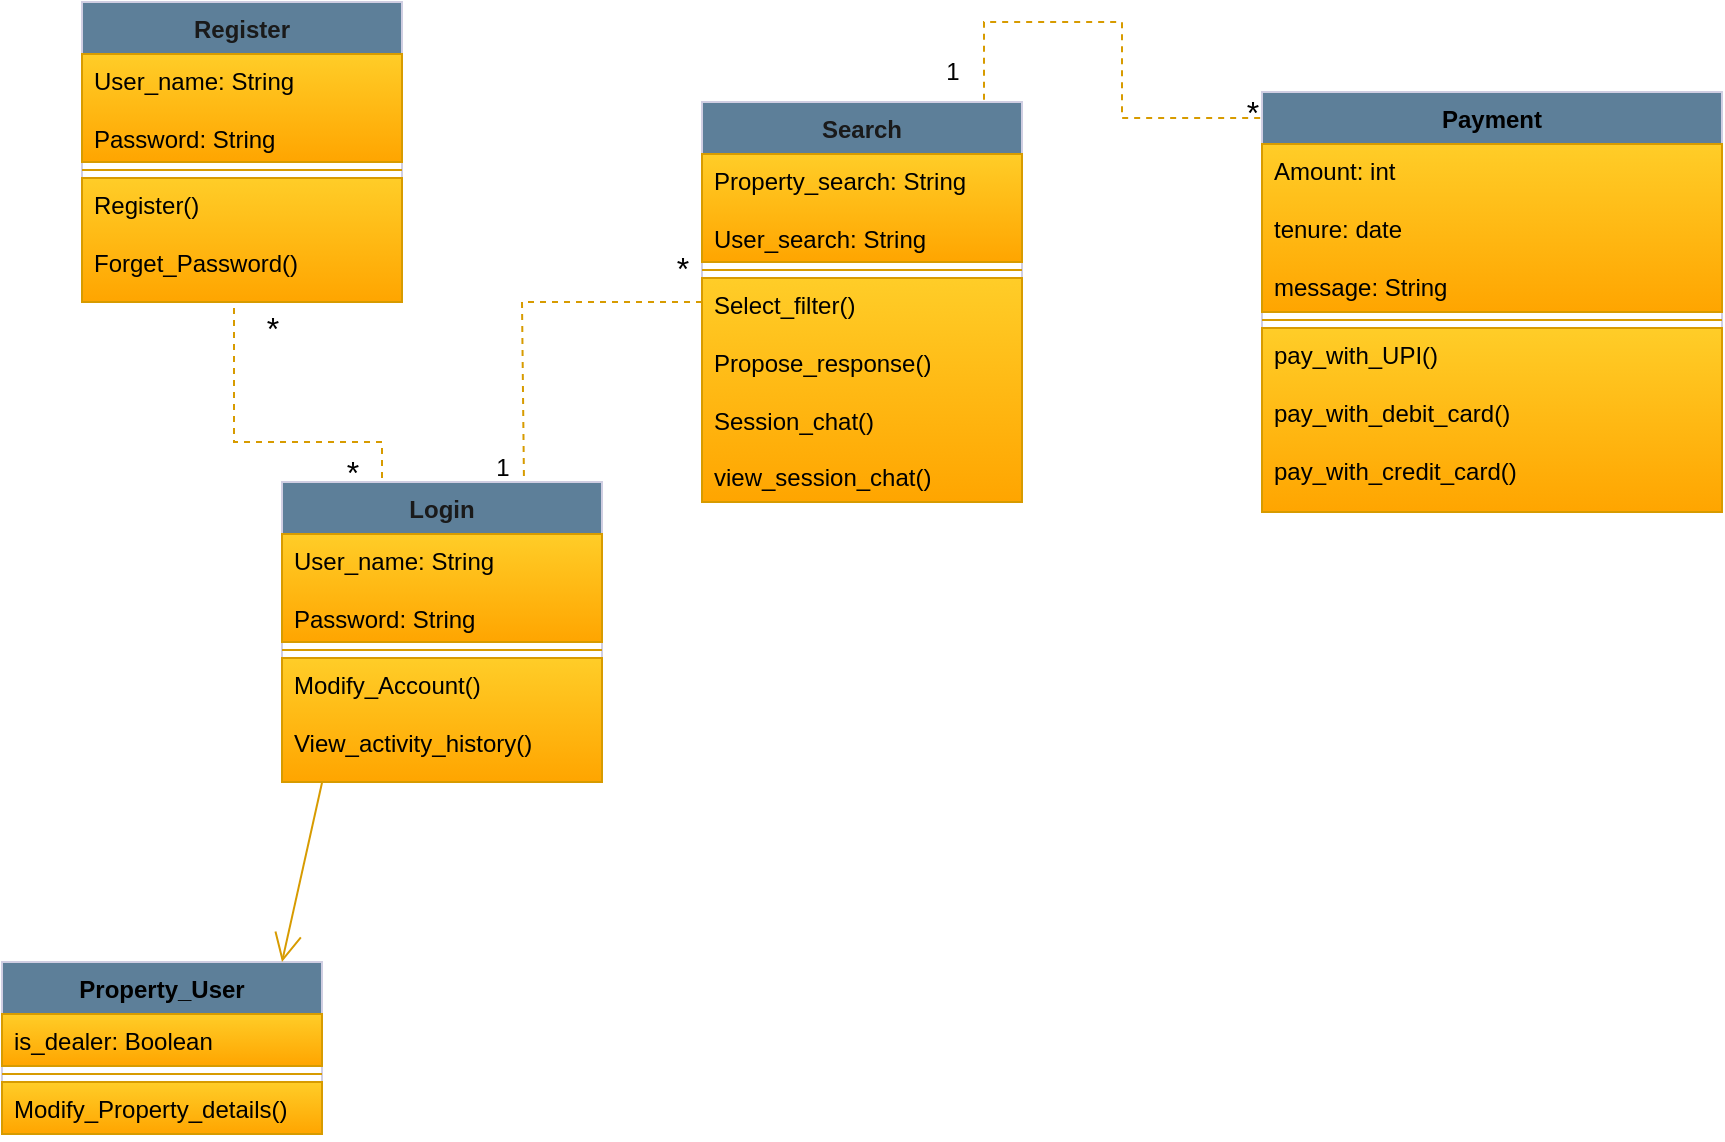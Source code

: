 <mxfile version="23.1.1" type="github">
  <diagram id="C5RBs43oDa-KdzZeNtuy" name="Page-1">
    <mxGraphModel dx="1050" dy="605" grid="1" gridSize="10" guides="1" tooltips="1" connect="1" arrows="1" fold="1" page="1" pageScale="1" pageWidth="1600" pageHeight="1200" math="0" shadow="0">
      <root>
        <mxCell id="WIyWlLk6GJQsqaUBKTNV-0" />
        <mxCell id="WIyWlLk6GJQsqaUBKTNV-1" parent="WIyWlLk6GJQsqaUBKTNV-0" />
        <mxCell id="L5zfjox4up8quBb23s9r-17" value="Payment" style="swimlane;fontStyle=1;align=center;verticalAlign=top;childLayout=stackLayout;horizontal=1;startSize=26;horizontalStack=0;resizeParent=1;resizeParentMax=0;resizeLast=0;collapsible=1;marginBottom=0;whiteSpace=wrap;html=1;labelBackgroundColor=none;fillColor=#5D7F99;strokeColor=#D0CEE2;fontColor=#000000;" vertex="1" parent="WIyWlLk6GJQsqaUBKTNV-1">
          <mxGeometry x="710" y="115" width="230" height="210" as="geometry" />
        </mxCell>
        <mxCell id="L5zfjox4up8quBb23s9r-18" value="&lt;div&gt;Amount: int&lt;/div&gt;&lt;div&gt;&lt;br&gt;&lt;/div&gt;&lt;div&gt;tenure: date&lt;/div&gt;&lt;div&gt;&lt;br&gt;&lt;/div&gt;&lt;div&gt;message: String&lt;br&gt;&lt;/div&gt;" style="text;strokeColor=#d79b00;fillColor=#ffcd28;align=left;verticalAlign=top;spacingLeft=4;spacingRight=4;overflow=hidden;rotatable=0;points=[[0,0.5],[1,0.5]];portConstraint=eastwest;whiteSpace=wrap;html=1;labelBackgroundColor=none;gradientColor=#ffa500;" vertex="1" parent="L5zfjox4up8quBb23s9r-17">
          <mxGeometry y="26" width="230" height="84" as="geometry" />
        </mxCell>
        <mxCell id="L5zfjox4up8quBb23s9r-19" value="" style="line;strokeWidth=1;fillColor=#ffcd28;align=left;verticalAlign=middle;spacingTop=-1;spacingLeft=3;spacingRight=3;rotatable=0;labelPosition=right;points=[];portConstraint=eastwest;strokeColor=#d79b00;labelBackgroundColor=none;gradientColor=#ffa500;" vertex="1" parent="L5zfjox4up8quBb23s9r-17">
          <mxGeometry y="110" width="230" height="8" as="geometry" />
        </mxCell>
        <mxCell id="L5zfjox4up8quBb23s9r-20" value="&lt;div&gt;pay_with_UPI()&lt;/div&gt;&lt;div&gt;&lt;br&gt;&lt;/div&gt;&lt;div&gt;pay_with_debit_card()&lt;/div&gt;&lt;div&gt;&lt;br&gt;&lt;/div&gt;&lt;div&gt;pay_with_credit_card()&lt;br&gt;&lt;/div&gt;" style="text;strokeColor=#d79b00;fillColor=#ffcd28;align=left;verticalAlign=top;spacingLeft=4;spacingRight=4;overflow=hidden;rotatable=0;points=[[0,0.5],[1,0.5]];portConstraint=eastwest;whiteSpace=wrap;html=1;labelBackgroundColor=none;gradientColor=#ffa500;" vertex="1" parent="L5zfjox4up8quBb23s9r-17">
          <mxGeometry y="118" width="230" height="92" as="geometry" />
        </mxCell>
        <mxCell id="L5zfjox4up8quBb23s9r-21" value="" style="endArrow=none;dashed=1;html=1;rounded=0;entryX=0.475;entryY=1.077;entryDx=0;entryDy=0;entryPerimeter=0;exitX=0.5;exitY=0;exitDx=0;exitDy=0;labelBackgroundColor=none;strokeColor=#d79b00;fontColor=#000000;fillColor=#ffcd28;gradientColor=#ffa500;" edge="1" parent="WIyWlLk6GJQsqaUBKTNV-1">
          <mxGeometry width="50" height="50" relative="1" as="geometry">
            <mxPoint x="270" y="320" as="sourcePoint" />
            <mxPoint x="196" y="220.002" as="targetPoint" />
            <Array as="points">
              <mxPoint x="270" y="290" />
              <mxPoint x="196" y="290" />
            </Array>
          </mxGeometry>
        </mxCell>
        <mxCell id="L5zfjox4up8quBb23s9r-22" value="" style="endArrow=none;dashed=1;html=1;rounded=0;entryX=0.944;entryY=-0.03;entryDx=0;entryDy=0;entryPerimeter=0;exitX=0;exitY=0.5;exitDx=0;exitDy=0;labelBackgroundColor=none;strokeColor=#d79b00;fontColor=#000000;fillColor=#ffcd28;gradientColor=#ffa500;" edge="1" parent="WIyWlLk6GJQsqaUBKTNV-1">
          <mxGeometry width="50" height="50" relative="1" as="geometry">
            <mxPoint x="430" y="220" as="sourcePoint" />
            <mxPoint x="341.04" y="314.3" as="targetPoint" />
            <Array as="points">
              <mxPoint x="414" y="220" />
              <mxPoint x="340" y="220" />
            </Array>
          </mxGeometry>
        </mxCell>
        <mxCell id="L5zfjox4up8quBb23s9r-23" value="&lt;font size=&quot;3&quot;&gt;*&lt;/font&gt;" style="text;html=1;align=center;verticalAlign=middle;resizable=0;points=[];autosize=1;strokeColor=none;fillColor=none;labelBackgroundColor=none;fontColor=#000000;" vertex="1" parent="WIyWlLk6GJQsqaUBKTNV-1">
          <mxGeometry x="405" y="188" width="30" height="30" as="geometry" />
        </mxCell>
        <mxCell id="L5zfjox4up8quBb23s9r-24" value="1" style="text;html=1;align=center;verticalAlign=middle;resizable=0;points=[];autosize=1;strokeColor=none;fillColor=none;labelBackgroundColor=none;fontColor=#000000;" vertex="1" parent="WIyWlLk6GJQsqaUBKTNV-1">
          <mxGeometry x="315" y="288" width="30" height="30" as="geometry" />
        </mxCell>
        <mxCell id="L5zfjox4up8quBb23s9r-25" value="" style="endArrow=none;dashed=1;html=1;rounded=0;exitX=-0.004;exitY=0.062;exitDx=0;exitDy=0;exitPerimeter=0;labelBackgroundColor=none;strokeColor=#d79b00;fontColor=#000000;fillColor=#ffcd28;gradientColor=#ffa500;" edge="1" parent="WIyWlLk6GJQsqaUBKTNV-1" source="L5zfjox4up8quBb23s9r-17">
          <mxGeometry width="50" height="50" relative="1" as="geometry">
            <mxPoint x="660" y="16" as="sourcePoint" />
            <mxPoint x="571" y="120" as="targetPoint" />
            <Array as="points">
              <mxPoint x="640" y="128" />
              <mxPoint x="640" y="80" />
              <mxPoint x="571" y="80" />
            </Array>
          </mxGeometry>
        </mxCell>
        <mxCell id="L5zfjox4up8quBb23s9r-26" value="1" style="text;html=1;align=center;verticalAlign=middle;resizable=0;points=[];autosize=1;strokeColor=none;fillColor=none;labelBackgroundColor=none;fontColor=#000000;" vertex="1" parent="WIyWlLk6GJQsqaUBKTNV-1">
          <mxGeometry x="540" y="90" width="30" height="30" as="geometry" />
        </mxCell>
        <mxCell id="L5zfjox4up8quBb23s9r-27" value="&lt;font size=&quot;3&quot;&gt;*&lt;/font&gt;" style="text;html=1;align=center;verticalAlign=middle;resizable=0;points=[];autosize=1;strokeColor=none;fillColor=none;labelBackgroundColor=none;fontColor=#000000;" vertex="1" parent="WIyWlLk6GJQsqaUBKTNV-1">
          <mxGeometry x="690" y="110" width="30" height="30" as="geometry" />
        </mxCell>
        <mxCell id="L5zfjox4up8quBb23s9r-28" value="&lt;font size=&quot;3&quot;&gt;*&lt;/font&gt;" style="text;html=1;align=center;verticalAlign=middle;resizable=0;points=[];autosize=1;strokeColor=none;fillColor=none;labelBackgroundColor=none;fontColor=#000000;" vertex="1" parent="WIyWlLk6GJQsqaUBKTNV-1">
          <mxGeometry x="200" y="218" width="30" height="30" as="geometry" />
        </mxCell>
        <mxCell id="L5zfjox4up8quBb23s9r-29" value="&lt;font size=&quot;3&quot;&gt;*&lt;/font&gt;" style="text;html=1;align=center;verticalAlign=middle;resizable=0;points=[];autosize=1;strokeColor=none;fillColor=none;labelBackgroundColor=none;fontColor=#000000;" vertex="1" parent="WIyWlLk6GJQsqaUBKTNV-1">
          <mxGeometry x="240" y="290" width="30" height="30" as="geometry" />
        </mxCell>
        <mxCell id="L5zfjox4up8quBb23s9r-30" value="Property_User" style="swimlane;fontStyle=1;align=center;verticalAlign=top;childLayout=stackLayout;horizontal=1;startSize=26;horizontalStack=0;resizeParent=1;resizeParentMax=0;resizeLast=0;collapsible=1;marginBottom=0;whiteSpace=wrap;html=1;labelBackgroundColor=none;fillColor=#5D7F99;strokeColor=#D0CEE2;fontColor=#000000;" vertex="1" parent="WIyWlLk6GJQsqaUBKTNV-1">
          <mxGeometry x="80" y="550" width="160" height="86" as="geometry" />
        </mxCell>
        <mxCell id="L5zfjox4up8quBb23s9r-31" value="is_dealer: Boolean" style="text;strokeColor=#d79b00;fillColor=#ffcd28;align=left;verticalAlign=top;spacingLeft=4;spacingRight=4;overflow=hidden;rotatable=0;points=[[0,0.5],[1,0.5]];portConstraint=eastwest;whiteSpace=wrap;html=1;labelBackgroundColor=none;gradientColor=#ffa500;" vertex="1" parent="L5zfjox4up8quBb23s9r-30">
          <mxGeometry y="26" width="160" height="26" as="geometry" />
        </mxCell>
        <mxCell id="L5zfjox4up8quBb23s9r-32" value="" style="line;strokeWidth=1;fillColor=#ffcd28;align=left;verticalAlign=middle;spacingTop=-1;spacingLeft=3;spacingRight=3;rotatable=0;labelPosition=right;points=[];portConstraint=eastwest;strokeColor=#d79b00;labelBackgroundColor=none;gradientColor=#ffa500;" vertex="1" parent="L5zfjox4up8quBb23s9r-30">
          <mxGeometry y="52" width="160" height="8" as="geometry" />
        </mxCell>
        <mxCell id="L5zfjox4up8quBb23s9r-33" value="Modify_Property_details()" style="text;strokeColor=#d79b00;fillColor=#ffcd28;align=left;verticalAlign=top;spacingLeft=4;spacingRight=4;overflow=hidden;rotatable=0;points=[[0,0.5],[1,0.5]];portConstraint=eastwest;whiteSpace=wrap;html=1;labelBackgroundColor=none;gradientColor=#ffa500;" vertex="1" parent="L5zfjox4up8quBb23s9r-30">
          <mxGeometry y="60" width="160" height="26" as="geometry" />
        </mxCell>
        <mxCell id="L5zfjox4up8quBb23s9r-38" value="" style="endArrow=open;endFill=1;endSize=12;html=1;rounded=0;entryX=0.75;entryY=0;entryDx=0;entryDy=0;exitX=0.188;exitY=1;exitDx=0;exitDy=0;exitPerimeter=0;labelBackgroundColor=none;strokeColor=#d79b00;fontColor=#000000;fillColor=#ffcd28;gradientColor=#ffa500;" edge="1" parent="WIyWlLk6GJQsqaUBKTNV-1">
          <mxGeometry width="160" relative="1" as="geometry">
            <mxPoint x="240.08" y="460" as="sourcePoint" />
            <mxPoint x="220" y="550" as="targetPoint" />
          </mxGeometry>
        </mxCell>
        <mxCell id="L5zfjox4up8quBb23s9r-47" value="Search" style="swimlane;fontStyle=1;align=center;verticalAlign=top;childLayout=stackLayout;horizontal=1;startSize=26;horizontalStack=0;resizeParent=1;resizeParentMax=0;resizeLast=0;collapsible=1;marginBottom=0;whiteSpace=wrap;html=1;strokeColor=#D0CEE2;fontColor=#1A1A1A;fillColor=#5D7F99;" vertex="1" parent="WIyWlLk6GJQsqaUBKTNV-1">
          <mxGeometry x="430" y="120" width="160" height="200" as="geometry" />
        </mxCell>
        <mxCell id="L5zfjox4up8quBb23s9r-48" value="&lt;div&gt;Property_search: String&lt;/div&gt;&lt;div&gt;&lt;br&gt;&lt;/div&gt;&lt;div&gt;User_search: String&lt;br&gt;&lt;/div&gt;" style="text;strokeColor=#d79b00;fillColor=#ffcd28;align=left;verticalAlign=top;spacingLeft=4;spacingRight=4;overflow=hidden;rotatable=0;points=[[0,0.5],[1,0.5]];portConstraint=eastwest;whiteSpace=wrap;html=1;gradientColor=#ffa500;" vertex="1" parent="L5zfjox4up8quBb23s9r-47">
          <mxGeometry y="26" width="160" height="54" as="geometry" />
        </mxCell>
        <mxCell id="L5zfjox4up8quBb23s9r-49" value="" style="line;strokeWidth=1;fillColor=#ffcd28;align=left;verticalAlign=middle;spacingTop=-1;spacingLeft=3;spacingRight=3;rotatable=0;labelPosition=right;points=[];portConstraint=eastwest;strokeColor=#d79b00;gradientColor=#ffa500;" vertex="1" parent="L5zfjox4up8quBb23s9r-47">
          <mxGeometry y="80" width="160" height="8" as="geometry" />
        </mxCell>
        <mxCell id="L5zfjox4up8quBb23s9r-50" value="&lt;div&gt;Select_filter()&lt;/div&gt;&lt;div&gt;&lt;br&gt;&lt;/div&gt;&lt;div&gt;Propose_response()&lt;/div&gt;&lt;div&gt;&lt;br&gt;&lt;/div&gt;&lt;div&gt;Session_chat()&lt;/div&gt;&lt;div&gt;&lt;br&gt;&lt;/div&gt;&lt;div&gt;view_session_chat()&lt;br&gt;&lt;/div&gt;" style="text;strokeColor=#d79b00;fillColor=#ffcd28;align=left;verticalAlign=top;spacingLeft=4;spacingRight=4;overflow=hidden;rotatable=0;points=[[0,0.5],[1,0.5]];portConstraint=eastwest;whiteSpace=wrap;html=1;gradientColor=#ffa500;" vertex="1" parent="L5zfjox4up8quBb23s9r-47">
          <mxGeometry y="88" width="160" height="112" as="geometry" />
        </mxCell>
        <mxCell id="L5zfjox4up8quBb23s9r-51" value="Login" style="swimlane;fontStyle=1;align=center;verticalAlign=top;childLayout=stackLayout;horizontal=1;startSize=26;horizontalStack=0;resizeParent=1;resizeParentMax=0;resizeLast=0;collapsible=1;marginBottom=0;whiteSpace=wrap;html=1;strokeColor=#D0CEE2;fontColor=#1A1A1A;fillColor=#5D7F99;" vertex="1" parent="WIyWlLk6GJQsqaUBKTNV-1">
          <mxGeometry x="220" y="310" width="160" height="150" as="geometry" />
        </mxCell>
        <mxCell id="L5zfjox4up8quBb23s9r-52" value="&lt;div&gt;User_name: String&lt;/div&gt;&lt;div&gt;&lt;br&gt;&lt;/div&gt;&lt;div&gt;Password: String&lt;br&gt;&lt;/div&gt;" style="text;strokeColor=#d79b00;fillColor=#ffcd28;align=left;verticalAlign=top;spacingLeft=4;spacingRight=4;overflow=hidden;rotatable=0;points=[[0,0.5],[1,0.5]];portConstraint=eastwest;whiteSpace=wrap;html=1;gradientColor=#ffa500;" vertex="1" parent="L5zfjox4up8quBb23s9r-51">
          <mxGeometry y="26" width="160" height="54" as="geometry" />
        </mxCell>
        <mxCell id="L5zfjox4up8quBb23s9r-53" value="" style="line;strokeWidth=1;fillColor=#ffcd28;align=left;verticalAlign=middle;spacingTop=-1;spacingLeft=3;spacingRight=3;rotatable=0;labelPosition=right;points=[];portConstraint=eastwest;strokeColor=#d79b00;gradientColor=#ffa500;" vertex="1" parent="L5zfjox4up8quBb23s9r-51">
          <mxGeometry y="80" width="160" height="8" as="geometry" />
        </mxCell>
        <mxCell id="L5zfjox4up8quBb23s9r-54" value="&lt;div&gt;Modify_Account()&lt;/div&gt;&lt;div&gt;&lt;br&gt;&lt;/div&gt;&lt;div&gt;View_activity_history()&lt;br&gt;&lt;/div&gt;" style="text;strokeColor=#d79b00;fillColor=#ffcd28;align=left;verticalAlign=top;spacingLeft=4;spacingRight=4;overflow=hidden;rotatable=0;points=[[0,0.5],[1,0.5]];portConstraint=eastwest;whiteSpace=wrap;html=1;gradientColor=#ffa500;" vertex="1" parent="L5zfjox4up8quBb23s9r-51">
          <mxGeometry y="88" width="160" height="62" as="geometry" />
        </mxCell>
        <mxCell id="L5zfjox4up8quBb23s9r-55" value="Register" style="swimlane;fontStyle=1;align=center;verticalAlign=top;childLayout=stackLayout;horizontal=1;startSize=26;horizontalStack=0;resizeParent=1;resizeParentMax=0;resizeLast=0;collapsible=1;marginBottom=0;whiteSpace=wrap;html=1;strokeColor=#D0CEE2;fontColor=#1A1A1A;fillColor=#5D7F99;" vertex="1" parent="WIyWlLk6GJQsqaUBKTNV-1">
          <mxGeometry x="120" y="70" width="160" height="150" as="geometry" />
        </mxCell>
        <mxCell id="L5zfjox4up8quBb23s9r-56" value="&lt;div&gt;User_name: String&lt;/div&gt;&lt;div&gt;&lt;br&gt;&lt;/div&gt;&lt;div&gt;Password: String&lt;br&gt;&lt;/div&gt;" style="text;strokeColor=#d79b00;fillColor=#ffcd28;align=left;verticalAlign=top;spacingLeft=4;spacingRight=4;overflow=hidden;rotatable=0;points=[[0,0.5],[1,0.5]];portConstraint=eastwest;whiteSpace=wrap;html=1;gradientColor=#ffa500;" vertex="1" parent="L5zfjox4up8quBb23s9r-55">
          <mxGeometry y="26" width="160" height="54" as="geometry" />
        </mxCell>
        <mxCell id="L5zfjox4up8quBb23s9r-57" value="" style="line;strokeWidth=1;fillColor=#ffcd28;align=left;verticalAlign=middle;spacingTop=-1;spacingLeft=3;spacingRight=3;rotatable=0;labelPosition=right;points=[];portConstraint=eastwest;strokeColor=#d79b00;gradientColor=#ffa500;" vertex="1" parent="L5zfjox4up8quBb23s9r-55">
          <mxGeometry y="80" width="160" height="8" as="geometry" />
        </mxCell>
        <mxCell id="L5zfjox4up8quBb23s9r-58" value="&lt;div&gt;Register()&lt;/div&gt;&lt;div&gt;&lt;br&gt;&lt;/div&gt;&lt;div&gt;Forget_Password()&lt;br&gt;&lt;/div&gt;" style="text;strokeColor=#d79b00;fillColor=#ffcd28;align=left;verticalAlign=top;spacingLeft=4;spacingRight=4;overflow=hidden;rotatable=0;points=[[0,0.5],[1,0.5]];portConstraint=eastwest;whiteSpace=wrap;html=1;gradientColor=#ffa500;" vertex="1" parent="L5zfjox4up8quBb23s9r-55">
          <mxGeometry y="88" width="160" height="62" as="geometry" />
        </mxCell>
      </root>
    </mxGraphModel>
  </diagram>
</mxfile>
